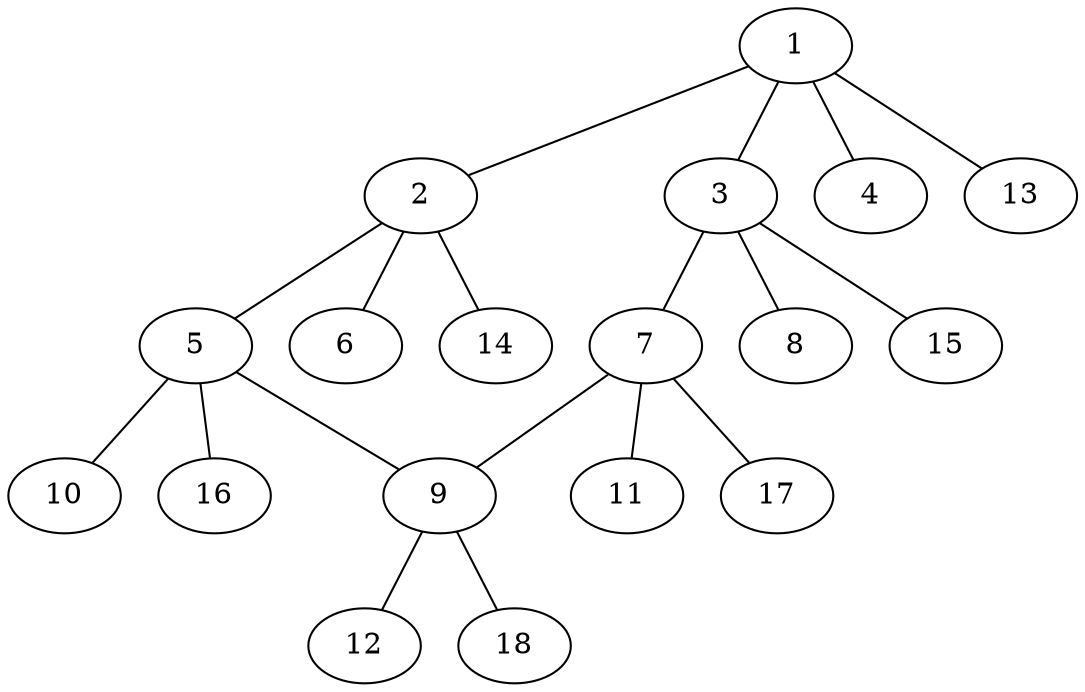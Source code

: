 graph molecule_283 {
	1	 [chem=C];
	2	 [chem=C];
	1 -- 2	 [valence=1];
	3	 [chem=C];
	1 -- 3	 [valence=1];
	4	 [chem=Cl];
	1 -- 4	 [valence=1];
	13	 [chem=H];
	1 -- 13	 [valence=1];
	5	 [chem=C];
	2 -- 5	 [valence=1];
	6	 [chem=Br];
	2 -- 6	 [valence=1];
	14	 [chem=H];
	2 -- 14	 [valence=1];
	7	 [chem=C];
	3 -- 7	 [valence=1];
	8	 [chem=Br];
	3 -- 8	 [valence=1];
	15	 [chem=H];
	3 -- 15	 [valence=1];
	9	 [chem=C];
	5 -- 9	 [valence=1];
	10	 [chem=Br];
	5 -- 10	 [valence=1];
	16	 [chem=H];
	5 -- 16	 [valence=1];
	7 -- 9	 [valence=1];
	11	 [chem=Br];
	7 -- 11	 [valence=1];
	17	 [chem=H];
	7 -- 17	 [valence=1];
	12	 [chem=Br];
	9 -- 12	 [valence=1];
	18	 [chem=H];
	9 -- 18	 [valence=1];
}
